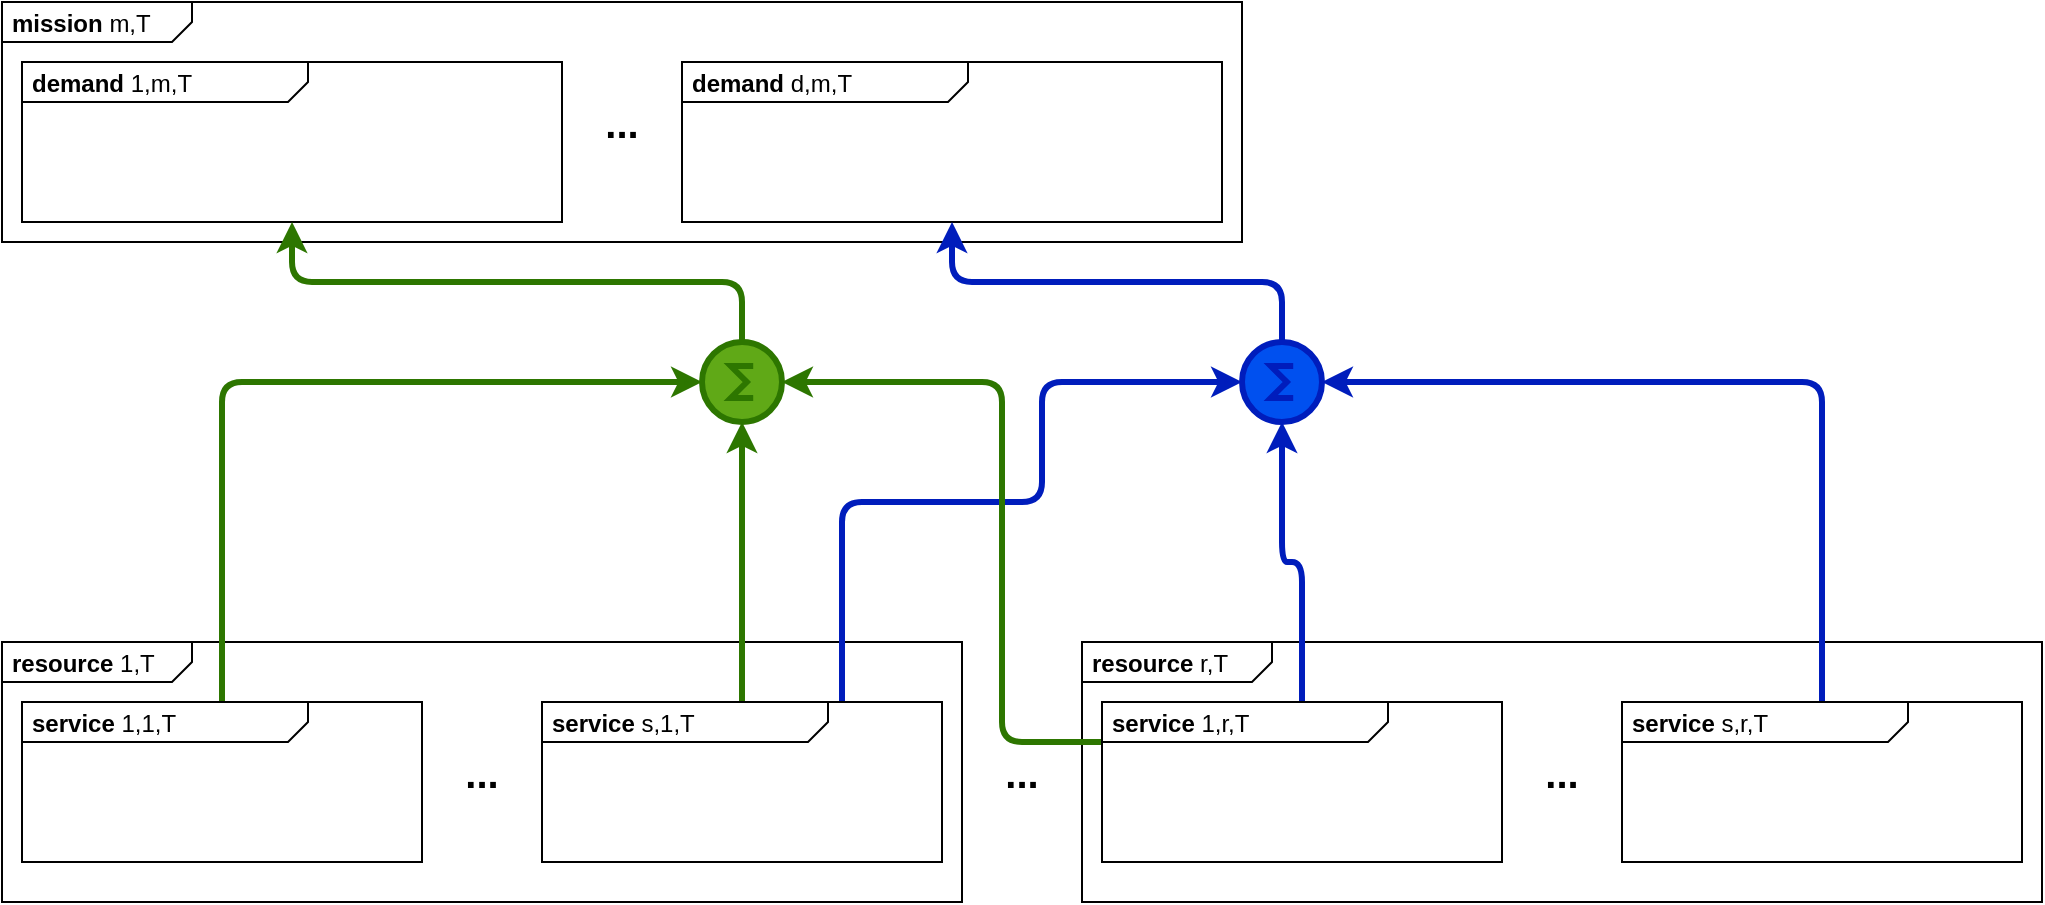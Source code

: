<mxfile version="20.3.0" type="device" pages="3"><diagram id="hf6fsotyViRg6Ia7KnPu" name="general"><mxGraphModel dx="1408" dy="843" grid="1" gridSize="10" guides="1" tooltips="1" connect="1" arrows="1" fold="1" page="1" pageScale="1" pageWidth="3300" pageHeight="4681" math="0" shadow="0"><root><mxCell id="0"/><mxCell id="1" parent="0"/><mxCell id="xLTDaqEnGfRxn9v6JpcE-4" value="&lt;p style=&quot;margin:0px;margin-top:4px;margin-left:5px;text-align:left;&quot;&gt;&lt;b&gt;mission&amp;nbsp;&lt;/b&gt;m,T&lt;/p&gt;" style="html=1;shape=mxgraph.sysml.package;overflow=fill;labelX=95;align=left;spacingLeft=5;verticalAlign=top;spacingTop=-3;" parent="1" vertex="1"><mxGeometry x="80" y="40" width="620" height="120" as="geometry"/></mxCell><mxCell id="xLTDaqEnGfRxn9v6JpcE-5" value="&lt;p style=&quot;margin:0px;margin-top:4px;margin-left:5px;text-align:left;&quot;&gt;&lt;b&gt;demand&lt;/b&gt;&amp;nbsp;1,m,T&lt;/p&gt;" style="html=1;shape=mxgraph.sysml.package;overflow=fill;labelX=143;align=left;spacingLeft=5;verticalAlign=top;spacingTop=-3;" parent="1" vertex="1"><mxGeometry x="90" y="70" width="270" height="80" as="geometry"/></mxCell><mxCell id="xLTDaqEnGfRxn9v6JpcE-8" value="&lt;p style=&quot;margin:0px;margin-top:4px;margin-left:5px;text-align:left;&quot;&gt;&lt;b&gt;resource&lt;/b&gt;&amp;nbsp;1,T&lt;/p&gt;" style="html=1;shape=mxgraph.sysml.package;overflow=fill;labelX=95;align=left;spacingLeft=5;verticalAlign=top;spacingTop=-3;" parent="1" vertex="1"><mxGeometry x="80" y="360" width="480" height="130" as="geometry"/></mxCell><mxCell id="xLTDaqEnGfRxn9v6JpcE-29" style="edgeStyle=orthogonalEdgeStyle;rounded=1;orthogonalLoop=1;jettySize=auto;html=1;exitX=0.5;exitY=0;exitDx=0;exitDy=0;exitPerimeter=0;entryX=0;entryY=0.5;entryDx=0;entryDy=0;entryPerimeter=0;fontSize=20;strokeWidth=3;fillColor=#60a917;strokeColor=#2D7600;" parent="1" source="xLTDaqEnGfRxn9v6JpcE-9" target="xLTDaqEnGfRxn9v6JpcE-10" edge="1"><mxGeometry relative="1" as="geometry"/></mxCell><mxCell id="xLTDaqEnGfRxn9v6JpcE-9" value="&lt;p style=&quot;margin:0px;margin-top:4px;margin-left:5px;text-align:left;&quot;&gt;&lt;b&gt;service&lt;/b&gt;&amp;nbsp;1,1,T&lt;/p&gt;" style="html=1;shape=mxgraph.sysml.package;overflow=fill;labelX=143;align=left;spacingLeft=5;verticalAlign=top;spacingTop=-3;" parent="1" vertex="1"><mxGeometry x="90" y="390" width="200" height="80" as="geometry"/></mxCell><mxCell id="xLTDaqEnGfRxn9v6JpcE-32" style="edgeStyle=orthogonalEdgeStyle;rounded=1;orthogonalLoop=1;jettySize=auto;html=1;exitX=0.5;exitY=0;exitDx=0;exitDy=0;exitPerimeter=0;entryX=0.5;entryY=1;entryDx=0;entryDy=0;entryPerimeter=0;fontSize=20;strokeWidth=3;fillColor=#60a917;strokeColor=#2D7600;" parent="1" source="xLTDaqEnGfRxn9v6JpcE-10" target="xLTDaqEnGfRxn9v6JpcE-5" edge="1"><mxGeometry relative="1" as="geometry"/></mxCell><mxCell id="xLTDaqEnGfRxn9v6JpcE-10" value="" style="verticalLabelPosition=bottom;shadow=0;dashed=0;align=center;html=1;verticalAlign=top;shape=mxgraph.electrical.abstract.sum;strokeWidth=3;fillColor=#60a917;fontColor=#ffffff;strokeColor=#2D7600;" parent="1" vertex="1"><mxGeometry x="430" y="210" width="40" height="40" as="geometry"/></mxCell><mxCell id="xLTDaqEnGfRxn9v6JpcE-30" style="edgeStyle=orthogonalEdgeStyle;rounded=1;orthogonalLoop=1;jettySize=auto;html=1;exitX=0.5;exitY=0;exitDx=0;exitDy=0;exitPerimeter=0;entryX=0.5;entryY=1;entryDx=0;entryDy=0;entryPerimeter=0;fontSize=20;strokeWidth=3;fillColor=#60a917;strokeColor=#2D7600;" parent="1" source="xLTDaqEnGfRxn9v6JpcE-13" target="xLTDaqEnGfRxn9v6JpcE-10" edge="1"><mxGeometry relative="1" as="geometry"/></mxCell><mxCell id="xLTDaqEnGfRxn9v6JpcE-38" style="edgeStyle=orthogonalEdgeStyle;rounded=1;orthogonalLoop=1;jettySize=auto;html=1;exitX=0.75;exitY=0;exitDx=0;exitDy=0;exitPerimeter=0;entryX=0;entryY=0.5;entryDx=0;entryDy=0;entryPerimeter=0;fontSize=20;strokeWidth=3;fillColor=#0050ef;strokeColor=#001DBC;" parent="1" source="xLTDaqEnGfRxn9v6JpcE-13" target="xLTDaqEnGfRxn9v6JpcE-33" edge="1"><mxGeometry relative="1" as="geometry"><Array as="points"><mxPoint x="500" y="290"/><mxPoint x="600" y="290"/><mxPoint x="600" y="230"/></Array></mxGeometry></mxCell><mxCell id="xLTDaqEnGfRxn9v6JpcE-13" value="&lt;p style=&quot;margin:0px;margin-top:4px;margin-left:5px;text-align:left;&quot;&gt;&lt;b&gt;service&lt;/b&gt;&amp;nbsp;s,1,T&lt;/p&gt;" style="html=1;shape=mxgraph.sysml.package;overflow=fill;labelX=143;align=left;spacingLeft=5;verticalAlign=top;spacingTop=-3;" parent="1" vertex="1"><mxGeometry x="350" y="390" width="200" height="80" as="geometry"/></mxCell><mxCell id="xLTDaqEnGfRxn9v6JpcE-21" value="&lt;p style=&quot;margin:0px;margin-top:4px;margin-left:5px;text-align:left;&quot;&gt;&lt;b&gt;demand&lt;/b&gt;&amp;nbsp;d,m,T&lt;/p&gt;" style="html=1;shape=mxgraph.sysml.package;overflow=fill;labelX=143;align=left;spacingLeft=5;verticalAlign=top;spacingTop=-3;" parent="1" vertex="1"><mxGeometry x="420" y="70" width="270" height="80" as="geometry"/></mxCell><mxCell id="xLTDaqEnGfRxn9v6JpcE-22" value="&lt;b&gt;&lt;font style=&quot;font-size: 20px;&quot;&gt;...&lt;/font&gt;&lt;/b&gt;" style="text;html=1;strokeColor=none;fillColor=none;align=center;verticalAlign=middle;whiteSpace=wrap;rounded=0;" parent="1" vertex="1"><mxGeometry x="360" y="85" width="60" height="30" as="geometry"/></mxCell><mxCell id="xLTDaqEnGfRxn9v6JpcE-23" value="&lt;p style=&quot;margin:0px;margin-top:4px;margin-left:5px;text-align:left;&quot;&gt;&lt;b&gt;resource&lt;/b&gt;&amp;nbsp;r,T&lt;/p&gt;" style="html=1;shape=mxgraph.sysml.package;overflow=fill;labelX=95;align=left;spacingLeft=5;verticalAlign=top;spacingTop=-3;" parent="1" vertex="1"><mxGeometry x="620" y="360" width="480" height="130" as="geometry"/></mxCell><mxCell id="xLTDaqEnGfRxn9v6JpcE-31" style="edgeStyle=orthogonalEdgeStyle;rounded=1;orthogonalLoop=1;jettySize=auto;html=1;exitX=0;exitY=0.25;exitDx=0;exitDy=0;exitPerimeter=0;entryX=1;entryY=0.5;entryDx=0;entryDy=0;entryPerimeter=0;fontSize=20;strokeWidth=3;fillColor=#60a917;strokeColor=#2D7600;" parent="1" source="xLTDaqEnGfRxn9v6JpcE-24" target="xLTDaqEnGfRxn9v6JpcE-10" edge="1"><mxGeometry relative="1" as="geometry"><Array as="points"><mxPoint x="580" y="410"/><mxPoint x="580" y="230"/></Array></mxGeometry></mxCell><mxCell id="xLTDaqEnGfRxn9v6JpcE-36" style="edgeStyle=orthogonalEdgeStyle;rounded=1;orthogonalLoop=1;jettySize=auto;html=1;exitX=0.5;exitY=0;exitDx=0;exitDy=0;exitPerimeter=0;entryX=0.5;entryY=1;entryDx=0;entryDy=0;entryPerimeter=0;fontSize=20;strokeWidth=3;fillColor=#0050ef;strokeColor=#001DBC;" parent="1" source="xLTDaqEnGfRxn9v6JpcE-24" target="xLTDaqEnGfRxn9v6JpcE-33" edge="1"><mxGeometry relative="1" as="geometry"/></mxCell><mxCell id="xLTDaqEnGfRxn9v6JpcE-24" value="&lt;p style=&quot;margin:0px;margin-top:4px;margin-left:5px;text-align:left;&quot;&gt;&lt;b&gt;service&lt;/b&gt;&amp;nbsp;1,r,T&lt;/p&gt;" style="html=1;shape=mxgraph.sysml.package;overflow=fill;labelX=143;align=left;spacingLeft=5;verticalAlign=top;spacingTop=-3;" parent="1" vertex="1"><mxGeometry x="630" y="390" width="200" height="80" as="geometry"/></mxCell><mxCell id="xLTDaqEnGfRxn9v6JpcE-37" style="edgeStyle=orthogonalEdgeStyle;rounded=1;orthogonalLoop=1;jettySize=auto;html=1;exitX=0.5;exitY=0;exitDx=0;exitDy=0;exitPerimeter=0;entryX=1;entryY=0.5;entryDx=0;entryDy=0;entryPerimeter=0;fontSize=20;strokeWidth=3;fillColor=#0050ef;strokeColor=#001DBC;" parent="1" source="xLTDaqEnGfRxn9v6JpcE-25" target="xLTDaqEnGfRxn9v6JpcE-33" edge="1"><mxGeometry relative="1" as="geometry"/></mxCell><mxCell id="xLTDaqEnGfRxn9v6JpcE-25" value="&lt;p style=&quot;margin:0px;margin-top:4px;margin-left:5px;text-align:left;&quot;&gt;&lt;b&gt;service&lt;/b&gt;&amp;nbsp;s,r,T&lt;/p&gt;" style="html=1;shape=mxgraph.sysml.package;overflow=fill;labelX=143;align=left;spacingLeft=5;verticalAlign=top;spacingTop=-3;" parent="1" vertex="1"><mxGeometry x="890" y="390" width="200" height="80" as="geometry"/></mxCell><mxCell id="xLTDaqEnGfRxn9v6JpcE-26" value="&lt;b&gt;&lt;font style=&quot;font-size: 20px;&quot;&gt;...&lt;/font&gt;&lt;/b&gt;" style="text;html=1;strokeColor=none;fillColor=none;align=center;verticalAlign=middle;whiteSpace=wrap;rounded=0;" parent="1" vertex="1"><mxGeometry x="560" y="410" width="60" height="30" as="geometry"/></mxCell><mxCell id="xLTDaqEnGfRxn9v6JpcE-27" value="&lt;b&gt;&lt;font style=&quot;font-size: 20px;&quot;&gt;...&lt;/font&gt;&lt;/b&gt;" style="text;html=1;strokeColor=none;fillColor=none;align=center;verticalAlign=middle;whiteSpace=wrap;rounded=0;" parent="1" vertex="1"><mxGeometry x="290" y="410" width="60" height="30" as="geometry"/></mxCell><mxCell id="xLTDaqEnGfRxn9v6JpcE-28" value="&lt;b&gt;&lt;font style=&quot;font-size: 20px;&quot;&gt;...&lt;/font&gt;&lt;/b&gt;" style="text;html=1;strokeColor=none;fillColor=none;align=center;verticalAlign=middle;whiteSpace=wrap;rounded=0;" parent="1" vertex="1"><mxGeometry x="830" y="410" width="60" height="30" as="geometry"/></mxCell><mxCell id="xLTDaqEnGfRxn9v6JpcE-39" style="edgeStyle=orthogonalEdgeStyle;rounded=1;orthogonalLoop=1;jettySize=auto;html=1;exitX=0.5;exitY=0;exitDx=0;exitDy=0;exitPerimeter=0;entryX=0.5;entryY=1;entryDx=0;entryDy=0;entryPerimeter=0;fontSize=20;strokeWidth=3;fillColor=#0050ef;strokeColor=#001DBC;" parent="1" source="xLTDaqEnGfRxn9v6JpcE-33" target="xLTDaqEnGfRxn9v6JpcE-21" edge="1"><mxGeometry relative="1" as="geometry"/></mxCell><mxCell id="xLTDaqEnGfRxn9v6JpcE-33" value="" style="verticalLabelPosition=bottom;shadow=0;dashed=0;align=center;html=1;verticalAlign=top;shape=mxgraph.electrical.abstract.sum;strokeWidth=3;fillColor=#0050ef;fontColor=#ffffff;strokeColor=#001DBC;" parent="1" vertex="1"><mxGeometry x="700" y="210" width="40" height="40" as="geometry"/></mxCell></root></mxGraphModel></diagram><diagram id="HkR-5AN137IDjqglBJiF" name="bedcs"><mxGraphModel dx="1408" dy="843" grid="1" gridSize="10" guides="1" tooltips="1" connect="1" arrows="1" fold="1" page="1" pageScale="1" pageWidth="3300" pageHeight="4681" math="0" shadow="0"><root><mxCell id="0"/><mxCell id="1" parent="0"/><mxCell id="bQ_WPmCz6PC6MHoYMTCM-26" value="" style="group;strokeWidth=3;strokeColor=#CCCCCC;fillColor=none;" parent="1" vertex="1" connectable="0"><mxGeometry x="630" y="640" width="480" height="370" as="geometry"/></mxCell><mxCell id="-QqBHIZui_fmeNY5HW3E-13" value="&lt;p style=&quot;margin:0px;margin-top:4px;margin-left:5px;text-align:left;&quot;&gt;&lt;b&gt;resource&lt;/b&gt;&amp;nbsp;ground,T&lt;/p&gt;" style="html=1;shape=mxgraph.sysml.package;overflow=fill;labelX=119;align=left;spacingLeft=5;verticalAlign=top;spacingTop=-3;strokeWidth=3;strokeColor=#CCCCCC;" parent="bQ_WPmCz6PC6MHoYMTCM-26" vertex="1"><mxGeometry width="480" height="370" as="geometry"/></mxCell><mxCell id="-QqBHIZui_fmeNY5HW3E-16" value="&lt;p style=&quot;margin:0px;margin-top:4px;margin-left:5px;text-align:left;&quot;&gt;&lt;b&gt;service&lt;/b&gt;&amp;nbsp;emmn,ground,T&lt;/p&gt;" style="html=1;shape=mxgraph.sysml.package;overflow=fill;labelX=150;align=left;spacingLeft=5;verticalAlign=top;spacingTop=-3;strokeWidth=3;strokeColor=#CCCCCC;" parent="bQ_WPmCz6PC6MHoYMTCM-26" vertex="1"><mxGeometry x="10" y="30" width="200" height="160" as="geometry"/></mxCell><mxCell id="-QqBHIZui_fmeNY5HW3E-28" value="&lt;p style=&quot;margin:0px;margin-top:4px;margin-left:5px;text-align:left;&quot;&gt;&lt;b&gt;service&lt;/b&gt;&amp;nbsp;etc,ground,T&lt;/p&gt;" style="html=1;shape=mxgraph.sysml.package;overflow=fill;labelX=150;align=left;spacingLeft=5;verticalAlign=top;spacingTop=-3;strokeWidth=3;strokeColor=#CCCCCC;" parent="bQ_WPmCz6PC6MHoYMTCM-26" vertex="1"><mxGeometry x="270" y="30" width="200" height="160" as="geometry"/></mxCell><mxCell id="-QqBHIZui_fmeNY5HW3E-29" value="&lt;p style=&quot;margin:0px;margin-top:4px;margin-left:5px;text-align:left;&quot;&gt;&lt;b&gt;service&lt;/b&gt;&amp;nbsp;eta,ground,T&lt;/p&gt;" style="html=1;shape=mxgraph.sysml.package;overflow=fill;labelX=150;align=left;spacingLeft=5;verticalAlign=top;spacingTop=-3;strokeWidth=3;strokeColor=#CCCCCC;" parent="bQ_WPmCz6PC6MHoYMTCM-26" vertex="1"><mxGeometry x="150" y="200" width="200" height="160" as="geometry"/></mxCell><mxCell id="-QqBHIZui_fmeNY5HW3E-70" value="EMMN" style="swimlane;childLayout=stackLayout;horizontal=1;startSize=30;horizontalStack=0;rounded=1;fontSize=14;fontStyle=0;strokeWidth=2;resizeParent=0;resizeLast=1;shadow=0;dashed=0;align=center;" parent="bQ_WPmCz6PC6MHoYMTCM-26" vertex="1"><mxGeometry x="30" y="60" width="160" height="120" as="geometry"/></mxCell><mxCell id="-QqBHIZui_fmeNY5HW3E-71" value="+ location&#10;+ elevation&#10;+ %engagement&#10;+ spacecraft" style="align=left;strokeColor=none;fillColor=none;spacingLeft=4;fontSize=12;verticalAlign=top;resizable=0;rotatable=0;part=1;" parent="-QqBHIZui_fmeNY5HW3E-70" vertex="1"><mxGeometry y="30" width="160" height="90" as="geometry"/></mxCell><mxCell id="-QqBHIZui_fmeNY5HW3E-72" value="ETC" style="swimlane;childLayout=stackLayout;horizontal=1;startSize=30;horizontalStack=0;rounded=1;fontSize=14;fontStyle=0;strokeWidth=2;resizeParent=0;resizeLast=1;shadow=0;dashed=0;align=center;" parent="bQ_WPmCz6PC6MHoYMTCM-26" vertex="1"><mxGeometry x="290" y="60" width="160" height="120" as="geometry"/></mxCell><mxCell id="-QqBHIZui_fmeNY5HW3E-73" value="+ location&#10;+ elevation&#10;+ %engagement&#10;+ spacecraft" style="align=left;strokeColor=none;fillColor=none;spacingLeft=4;fontSize=12;verticalAlign=top;resizable=0;rotatable=0;part=1;" parent="-QqBHIZui_fmeNY5HW3E-72" vertex="1"><mxGeometry y="30" width="160" height="90" as="geometry"/></mxCell><mxCell id="-QqBHIZui_fmeNY5HW3E-74" value="ETA" style="swimlane;childLayout=stackLayout;horizontal=1;startSize=30;horizontalStack=0;rounded=1;fontSize=14;fontStyle=0;strokeWidth=2;resizeParent=0;resizeLast=1;shadow=0;dashed=0;align=center;" parent="bQ_WPmCz6PC6MHoYMTCM-26" vertex="1"><mxGeometry x="170" y="230" width="160" height="120" as="geometry"/></mxCell><mxCell id="-QqBHIZui_fmeNY5HW3E-75" value="+ location&#10;+ elevation&#10;+ %engagement&#10;+ spacecraft" style="align=left;strokeColor=none;fillColor=none;spacingLeft=4;fontSize=12;verticalAlign=top;resizable=0;rotatable=0;part=1;" parent="-QqBHIZui_fmeNY5HW3E-74" vertex="1"><mxGeometry y="30" width="160" height="90" as="geometry"/></mxCell><mxCell id="-QqBHIZui_fmeNY5HW3E-1" value="&lt;p style=&quot;margin:0px;margin-top:4px;margin-left:5px;text-align:left;&quot;&gt;&lt;b&gt;mission&amp;nbsp;&lt;/b&gt;bedcs,T&lt;/p&gt;" style="html=1;shape=mxgraph.sysml.package;overflow=fill;labelX=111;align=left;spacingLeft=5;verticalAlign=top;spacingTop=-3;strokeWidth=3;strokeColor=#CCCCCC;" parent="1" vertex="1"><mxGeometry x="80" y="80" width="850" height="240" as="geometry"/></mxCell><mxCell id="-QqBHIZui_fmeNY5HW3E-2" value="&lt;p style=&quot;margin:0px;margin-top:4px;margin-left:5px;text-align:left;&quot;&gt;&lt;b&gt;demand&lt;/b&gt;&amp;nbsp;coverage,bedcs,T&lt;/p&gt;" style="html=1;shape=mxgraph.sysml.package;overflow=fill;labelX=166;align=left;spacingLeft=5;verticalAlign=top;spacingTop=-3;strokeWidth=3;strokeColor=#CCCCCC;" parent="1" vertex="1"><mxGeometry x="90" y="110" width="270" height="200" as="geometry"/></mxCell><mxCell id="-QqBHIZui_fmeNY5HW3E-3" value="&lt;p style=&quot;margin:0px;margin-top:4px;margin-left:5px;text-align:left;&quot;&gt;&lt;b&gt;resource&lt;/b&gt;&amp;nbsp;spacecraft,T&lt;/p&gt;" style="html=1;shape=mxgraph.sysml.package;overflow=fill;labelX=136;align=left;spacingLeft=5;verticalAlign=top;spacingTop=-3;strokeWidth=3;strokeColor=#CCCCCC;" parent="1" vertex="1"><mxGeometry x="50" y="640" width="550" height="370" as="geometry"/></mxCell><mxCell id="bQ_WPmCz6PC6MHoYMTCM-2" style="edgeStyle=orthogonalEdgeStyle;orthogonalLoop=1;jettySize=auto;html=1;exitX=0.25;exitY=0;exitDx=0;exitDy=0;exitPerimeter=0;entryX=0;entryY=0.5;entryDx=0;entryDy=0;entryPerimeter=0;strokeWidth=3;fillColor=#d5e8d4;strokeColor=#82b366;jumpStyle=arc;rounded=1;" parent="1" source="-QqBHIZui_fmeNY5HW3E-5" target="bQ_WPmCz6PC6MHoYMTCM-1" edge="1"><mxGeometry relative="1" as="geometry"><Array as="points"><mxPoint x="110" y="460"/></Array></mxGeometry></mxCell><mxCell id="bQ_WPmCz6PC6MHoYMTCM-9" style="edgeStyle=orthogonalEdgeStyle;rounded=1;jumpStyle=arc;orthogonalLoop=1;jettySize=auto;html=1;exitX=0.5;exitY=0;exitDx=0;exitDy=0;exitPerimeter=0;entryX=1;entryY=0.5;entryDx=0;entryDy=0;entryPerimeter=0;strokeWidth=3;fillColor=#dae8fc;strokeColor=#6c8ebf;" parent="1" source="-QqBHIZui_fmeNY5HW3E-5" target="bQ_WPmCz6PC6MHoYMTCM-6" edge="1"><mxGeometry relative="1" as="geometry"><Array as="points"><mxPoint x="160" y="510"/><mxPoint x="610" y="510"/><mxPoint x="610" y="380"/></Array></mxGeometry></mxCell><mxCell id="bQ_WPmCz6PC6MHoYMTCM-16" style="edgeStyle=orthogonalEdgeStyle;rounded=1;jumpStyle=arc;orthogonalLoop=1;jettySize=auto;html=1;exitX=0.75;exitY=0;exitDx=0;exitDy=0;exitPerimeter=0;strokeWidth=3;strokeColor=#d6b656;fillColor=#fff2cc;entryX=0.05;entryY=0.1;entryDx=0;entryDy=0;entryPerimeter=0;" parent="1" source="-QqBHIZui_fmeNY5HW3E-5" target="bQ_WPmCz6PC6MHoYMTCM-11" edge="1"><mxGeometry relative="1" as="geometry"><mxPoint x="780" y="480" as="targetPoint"/><Array as="points"><mxPoint x="210" y="530"/><mxPoint x="640" y="530"/><mxPoint x="640" y="424"/></Array></mxGeometry></mxCell><mxCell id="-QqBHIZui_fmeNY5HW3E-5" value="&lt;p style=&quot;margin:0px;margin-top:4px;margin-left:5px;text-align:left;&quot;&gt;&lt;b&gt;service&lt;/b&gt;&amp;nbsp;scd,spacecraft,T&lt;/p&gt;" style="html=1;shape=mxgraph.sysml.package;overflow=fill;labelX=151;align=left;spacingLeft=5;verticalAlign=top;spacingTop=-3;strokeWidth=3;strokeColor=#CCCCCC;" parent="1" vertex="1"><mxGeometry x="60" y="670" width="200" height="160" as="geometry"/></mxCell><mxCell id="-QqBHIZui_fmeNY5HW3E-11" value="&lt;p style=&quot;margin:0px;margin-top:4px;margin-left:5px;text-align:left;&quot;&gt;&lt;b&gt;demand&lt;/b&gt;&amp;nbsp;storage,bedcs,T&lt;/p&gt;" style="html=1;shape=mxgraph.sysml.package;overflow=fill;labelX=153;align=left;spacingLeft=5;verticalAlign=top;spacingTop=-3;strokeWidth=3;strokeColor=#CCCCCC;" parent="1" vertex="1"><mxGeometry x="370" y="110" width="270" height="200" as="geometry"/></mxCell><mxCell id="bQ_WPmCz6PC6MHoYMTCM-12" style="edgeStyle=orthogonalEdgeStyle;rounded=1;jumpStyle=arc;orthogonalLoop=1;jettySize=auto;html=1;exitX=0.5;exitY=0;exitDx=0;exitDy=0;exitPerimeter=0;entryX=0;entryY=0.5;entryDx=0;entryDy=0;entryPerimeter=0;strokeWidth=3;strokeColor=#000000;" parent="1" source="-QqBHIZui_fmeNY5HW3E-16" target="bQ_WPmCz6PC6MHoYMTCM-11" edge="1"><mxGeometry relative="1" as="geometry"/></mxCell><mxCell id="-QqBHIZui_fmeNY5HW3E-24" value="&lt;p style=&quot;margin:0px;margin-top:4px;margin-left:5px;text-align:left;&quot;&gt;&lt;b&gt;demand&lt;/b&gt;&amp;nbsp;download,bedcs,T&lt;/p&gt;" style="html=1;shape=mxgraph.sysml.package;overflow=fill;labelX=167;align=left;spacingLeft=5;verticalAlign=top;spacingTop=-3;strokeWidth=3;strokeColor=#CCCCCC;" parent="1" vertex="1"><mxGeometry x="650" y="110" width="270" height="200" as="geometry"/></mxCell><mxCell id="bQ_WPmCz6PC6MHoYMTCM-3" style="edgeStyle=orthogonalEdgeStyle;orthogonalLoop=1;jettySize=auto;html=1;exitX=0.25;exitY=0;exitDx=0;exitDy=0;exitPerimeter=0;entryX=1;entryY=0.5;entryDx=0;entryDy=0;entryPerimeter=0;strokeWidth=3;fillColor=#d5e8d4;strokeColor=#82b366;jumpStyle=arc;rounded=1;" parent="1" source="-QqBHIZui_fmeNY5HW3E-26" target="bQ_WPmCz6PC6MHoYMTCM-1" edge="1"><mxGeometry relative="1" as="geometry"/></mxCell><mxCell id="bQ_WPmCz6PC6MHoYMTCM-10" style="edgeStyle=orthogonalEdgeStyle;rounded=1;jumpStyle=arc;orthogonalLoop=1;jettySize=auto;html=1;exitX=0.5;exitY=0;exitDx=0;exitDy=0;exitPerimeter=0;strokeWidth=3;entryX=0.5;entryY=1;entryDx=0;entryDy=0;entryPerimeter=0;fillColor=#dae8fc;strokeColor=#6c8ebf;" parent="1" source="-QqBHIZui_fmeNY5HW3E-26" target="bQ_WPmCz6PC6MHoYMTCM-6" edge="1"><mxGeometry relative="1" as="geometry"><mxPoint x="610" y="470" as="targetPoint"/><Array as="points"><mxPoint x="490" y="460"/><mxPoint x="505" y="460"/></Array></mxGeometry></mxCell><mxCell id="bQ_WPmCz6PC6MHoYMTCM-17" style="edgeStyle=orthogonalEdgeStyle;rounded=1;jumpStyle=arc;orthogonalLoop=1;jettySize=auto;html=1;exitX=0.75;exitY=0;exitDx=0;exitDy=0;exitPerimeter=0;entryX=0.1;entryY=0.95;entryDx=0;entryDy=0;entryPerimeter=0;strokeWidth=3;strokeColor=#d6b656;fillColor=#fff2cc;" parent="1" source="-QqBHIZui_fmeNY5HW3E-26" target="bQ_WPmCz6PC6MHoYMTCM-11" edge="1"><mxGeometry relative="1" as="geometry"><Array as="points"><mxPoint x="540" y="550"/><mxPoint x="780" y="550"/><mxPoint x="780" y="458"/></Array></mxGeometry></mxCell><mxCell id="-QqBHIZui_fmeNY5HW3E-26" value="&lt;p style=&quot;margin:0px;margin-top:4px;margin-left:5px;text-align:left;&quot;&gt;&lt;b&gt;service&lt;/b&gt;&amp;nbsp;cbers,spacecraft,T&lt;/p&gt;" style="html=1;shape=mxgraph.sysml.package;overflow=fill;labelX=161;align=left;spacingLeft=5;verticalAlign=top;spacingTop=-3;strokeWidth=3;strokeColor=#CCCCCC;" parent="1" vertex="1"><mxGeometry x="390" y="670" width="200" height="160" as="geometry"/></mxCell><mxCell id="bQ_WPmCz6PC6MHoYMTCM-7" style="edgeStyle=orthogonalEdgeStyle;rounded=1;jumpStyle=arc;orthogonalLoop=1;jettySize=auto;html=1;exitX=0.5;exitY=0;exitDx=0;exitDy=0;exitPerimeter=0;entryX=0;entryY=0.5;entryDx=0;entryDy=0;entryPerimeter=0;strokeWidth=3;fillColor=#dae8fc;strokeColor=#6c8ebf;startArrow=none;" parent="1" source="-QqBHIZui_fmeNY5HW3E-27" target="bQ_WPmCz6PC6MHoYMTCM-6" edge="1"><mxGeometry relative="1" as="geometry"/></mxCell><mxCell id="bQ_WPmCz6PC6MHoYMTCM-18" style="edgeStyle=orthogonalEdgeStyle;rounded=1;jumpStyle=arc;orthogonalLoop=1;jettySize=auto;html=1;exitX=0.75;exitY=0;exitDx=0;exitDy=0;exitPerimeter=0;entryX=0.975;entryY=0.925;entryDx=0;entryDy=0;entryPerimeter=0;strokeWidth=3;strokeColor=#d6b656;fillColor=#fff2cc;" parent="1" source="-QqBHIZui_fmeNY5HW3E-27" target="bQ_WPmCz6PC6MHoYMTCM-11" edge="1"><mxGeometry relative="1" as="geometry"><Array as="points"><mxPoint x="380" y="570"/><mxPoint x="849" y="570"/><mxPoint x="849" y="490"/><mxPoint x="850" y="490"/></Array></mxGeometry></mxCell><mxCell id="-QqBHIZui_fmeNY5HW3E-27" value="&lt;p style=&quot;margin:0px;margin-top:4px;margin-left:5px;text-align:left;&quot;&gt;&lt;b&gt;service&lt;/b&gt;&amp;nbsp;conasat,spacecraft,T&lt;/p&gt;" style="html=1;shape=mxgraph.sysml.package;overflow=fill;labelX=175;align=left;spacingLeft=5;verticalAlign=top;spacingTop=-3;strokeWidth=3;strokeColor=#CCCCCC;" parent="1" vertex="1"><mxGeometry x="230" y="840" width="200" height="160" as="geometry"/></mxCell><mxCell id="bQ_WPmCz6PC6MHoYMTCM-13" style="edgeStyle=orthogonalEdgeStyle;rounded=1;jumpStyle=arc;orthogonalLoop=1;jettySize=auto;html=1;exitX=0.5;exitY=0;exitDx=0;exitDy=0;exitPerimeter=0;entryX=1;entryY=0.5;entryDx=0;entryDy=0;entryPerimeter=0;strokeWidth=3;strokeColor=#000000;" parent="1" source="-QqBHIZui_fmeNY5HW3E-28" target="bQ_WPmCz6PC6MHoYMTCM-11" edge="1"><mxGeometry relative="1" as="geometry"/></mxCell><mxCell id="bQ_WPmCz6PC6MHoYMTCM-14" style="edgeStyle=orthogonalEdgeStyle;rounded=1;jumpStyle=arc;orthogonalLoop=1;jettySize=auto;html=1;exitX=0.5;exitY=0;exitDx=0;exitDy=0;exitPerimeter=0;entryX=0.5;entryY=1;entryDx=0;entryDy=0;entryPerimeter=0;strokeWidth=3;strokeColor=#000000;" parent="1" source="-QqBHIZui_fmeNY5HW3E-29" target="bQ_WPmCz6PC6MHoYMTCM-11" edge="1"><mxGeometry relative="1" as="geometry"/></mxCell><mxCell id="-QqBHIZui_fmeNY5HW3E-60" value="dataStorage" style="swimlane;childLayout=stackLayout;horizontal=1;startSize=30;horizontalStack=0;rounded=1;fontSize=14;fontStyle=0;strokeWidth=3;resizeParent=0;resizeLast=1;shadow=0;dashed=0;align=center;fillColor=#dae8fc;strokeColor=#6c8ebf;" parent="1" vertex="1"><mxGeometry x="425" y="150" width="160" height="120" as="geometry"/></mxCell><mxCell id="-QqBHIZui_fmeNY5HW3E-61" value="+ dataPerDCP&#10;+ #DCP&#10;+ amountOfData&#10;+ accessTime" style="align=left;strokeColor=none;fillColor=none;spacingLeft=4;fontSize=12;verticalAlign=top;resizable=0;rotatable=0;part=1;strokeWidth=3;" parent="-QqBHIZui_fmeNY5HW3E-60" vertex="1"><mxGeometry y="30" width="160" height="90" as="geometry"/></mxCell><mxCell id="-QqBHIZui_fmeNY5HW3E-62" value="download" style="swimlane;childLayout=stackLayout;horizontal=1;startSize=30;horizontalStack=0;rounded=1;fontSize=14;fontStyle=0;strokeWidth=3;resizeParent=0;resizeLast=1;shadow=0;dashed=0;align=center;" parent="1" vertex="1"><mxGeometry x="710" y="150" width="160" height="120" as="geometry"/></mxCell><mxCell id="-QqBHIZui_fmeNY5HW3E-63" value="+ amountOfData&#10;+ dataRate&#10;+ accessTime" style="align=left;strokeColor=none;fillColor=none;spacingLeft=4;fontSize=12;verticalAlign=top;resizable=0;rotatable=0;part=1;strokeWidth=3;" parent="-QqBHIZui_fmeNY5HW3E-62" vertex="1"><mxGeometry y="30" width="160" height="90" as="geometry"/></mxCell><mxCell id="-QqBHIZui_fmeNY5HW3E-64" value="SCD" style="swimlane;childLayout=stackLayout;horizontal=1;startSize=30;horizontalStack=0;rounded=1;fontSize=14;fontStyle=0;strokeWidth=2;resizeParent=0;resizeLast=1;shadow=0;dashed=0;align=center;" parent="1" vertex="1"><mxGeometry x="80" y="700" width="160" height="120" as="geometry"/></mxCell><mxCell id="-QqBHIZui_fmeNY5HW3E-65" value="+ orbitParams&#10;+ %engagement&#10;+ dataRate&#10;+ groundStation" style="align=left;strokeColor=none;fillColor=none;spacingLeft=4;fontSize=12;verticalAlign=top;resizable=0;rotatable=0;part=1;" parent="-QqBHIZui_fmeNY5HW3E-64" vertex="1"><mxGeometry y="30" width="160" height="90" as="geometry"/></mxCell><mxCell id="-QqBHIZui_fmeNY5HW3E-66" value="CBERS" style="swimlane;childLayout=stackLayout;horizontal=1;startSize=30;horizontalStack=0;rounded=1;fontSize=14;fontStyle=0;strokeWidth=2;resizeParent=0;resizeLast=1;shadow=0;dashed=0;align=center;" parent="1" vertex="1"><mxGeometry x="410" y="700" width="160" height="120" as="geometry"/></mxCell><mxCell id="-QqBHIZui_fmeNY5HW3E-67" value="+ orbitParams&#10;+ %engagement&#10;+ dataRate&#10;+ groundStation" style="align=left;strokeColor=none;fillColor=none;spacingLeft=4;fontSize=12;verticalAlign=top;resizable=0;rotatable=0;part=1;" parent="-QqBHIZui_fmeNY5HW3E-66" vertex="1"><mxGeometry y="30" width="160" height="90" as="geometry"/></mxCell><mxCell id="-QqBHIZui_fmeNY5HW3E-68" value="CONASAT" style="swimlane;childLayout=stackLayout;horizontal=1;startSize=30;horizontalStack=0;rounded=1;fontSize=14;fontStyle=0;strokeWidth=2;resizeParent=0;resizeLast=1;shadow=0;dashed=0;align=center;" parent="1" vertex="1"><mxGeometry x="250" y="870" width="160" height="120" as="geometry"/></mxCell><mxCell id="-QqBHIZui_fmeNY5HW3E-69" value="+ orbitParams&#10;+ %engagement&#10;+ dataRate&#10;+ groundStation" style="align=left;strokeColor=none;fillColor=none;spacingLeft=4;fontSize=12;verticalAlign=top;resizable=0;rotatable=0;part=1;" parent="-QqBHIZui_fmeNY5HW3E-68" vertex="1"><mxGeometry y="30" width="160" height="90" as="geometry"/></mxCell><mxCell id="bQ_WPmCz6PC6MHoYMTCM-5" style="edgeStyle=orthogonalEdgeStyle;orthogonalLoop=1;jettySize=auto;html=1;exitX=0.5;exitY=0;exitDx=0;exitDy=0;exitPerimeter=0;entryX=0.6;entryY=1.011;entryDx=0;entryDy=0;entryPerimeter=0;strokeWidth=3;fillColor=#d5e8d4;strokeColor=#82b366;jumpStyle=arc;rounded=1;" parent="1" source="bQ_WPmCz6PC6MHoYMTCM-1" target="-QqBHIZui_fmeNY5HW3E-59" edge="1"><mxGeometry relative="1" as="geometry"/></mxCell><mxCell id="bQ_WPmCz6PC6MHoYMTCM-1" value="" style="verticalLabelPosition=bottom;shadow=0;dashed=0;align=center;html=1;verticalAlign=top;shape=mxgraph.electrical.abstract.sum;strokeWidth=3;fillColor=#d5e8d4;strokeColor=#82b366;" parent="1" vertex="1"><mxGeometry x="205" y="440" width="40" height="40" as="geometry"/></mxCell><mxCell id="bQ_WPmCz6PC6MHoYMTCM-8" style="edgeStyle=orthogonalEdgeStyle;rounded=1;jumpStyle=arc;orthogonalLoop=1;jettySize=auto;html=1;exitX=0.5;exitY=0;exitDx=0;exitDy=0;exitPerimeter=0;entryX=0.5;entryY=1;entryDx=0;entryDy=0;strokeWidth=3;fillColor=#dae8fc;strokeColor=#6c8ebf;" parent="1" source="bQ_WPmCz6PC6MHoYMTCM-6" target="-QqBHIZui_fmeNY5HW3E-60" edge="1"><mxGeometry relative="1" as="geometry"/></mxCell><mxCell id="bQ_WPmCz6PC6MHoYMTCM-6" value="" style="verticalLabelPosition=bottom;shadow=0;dashed=0;align=center;html=1;verticalAlign=top;shape=mxgraph.electrical.abstract.sum;strokeWidth=3;fillColor=#dae8fc;strokeColor=#6c8ebf;" parent="1" vertex="1"><mxGeometry x="485" y="360" width="40" height="40" as="geometry"/></mxCell><mxCell id="bQ_WPmCz6PC6MHoYMTCM-4" style="edgeStyle=orthogonalEdgeStyle;orthogonalLoop=1;jettySize=auto;html=1;exitX=0.25;exitY=0;exitDx=0;exitDy=0;exitPerimeter=0;entryX=0.5;entryY=1;entryDx=0;entryDy=0;entryPerimeter=0;strokeWidth=3;fillColor=#d5e8d4;strokeColor=#82b366;jumpStyle=arc;rounded=1;" parent="1" source="-QqBHIZui_fmeNY5HW3E-27" target="bQ_WPmCz6PC6MHoYMTCM-1" edge="1"><mxGeometry relative="1" as="geometry"><Array as="points"><mxPoint x="280" y="610"/><mxPoint x="225" y="610"/></Array></mxGeometry></mxCell><mxCell id="bQ_WPmCz6PC6MHoYMTCM-15" style="edgeStyle=orthogonalEdgeStyle;rounded=1;jumpStyle=arc;orthogonalLoop=1;jettySize=auto;html=1;exitX=0.5;exitY=0;exitDx=0;exitDy=0;exitPerimeter=0;strokeWidth=3;strokeColor=#000000;entryX=0.5;entryY=1;entryDx=0;entryDy=0;" parent="1" source="bQ_WPmCz6PC6MHoYMTCM-11" target="-QqBHIZui_fmeNY5HW3E-63" edge="1"><mxGeometry relative="1" as="geometry"><mxPoint x="790" y="310" as="targetPoint"/></mxGeometry></mxCell><mxCell id="bQ_WPmCz6PC6MHoYMTCM-11" value="" style="verticalLabelPosition=bottom;shadow=0;dashed=0;align=center;html=1;verticalAlign=top;shape=mxgraph.electrical.abstract.sum;strokeWidth=3;fillColor=#FFFFFF;strokeColor=#000000;" parent="1" vertex="1"><mxGeometry x="810" y="420" width="40" height="40" as="geometry"/></mxCell><mxCell id="bQ_WPmCz6PC6MHoYMTCM-19" value="orbitParams" style="rounded=0;whiteSpace=wrap;html=1;strokeColor=#82b366;strokeWidth=3;fillColor=#d5e8d4;" parent="1" vertex="1"><mxGeometry x="40" y="595" width="100" height="30" as="geometry"/></mxCell><mxCell id="bQ_WPmCz6PC6MHoYMTCM-20" value="%coverage&lt;br&gt;revisitTime" style="rounded=0;whiteSpace=wrap;html=1;strokeColor=#82b366;strokeWidth=3;fillColor=#d5e8d4;" parent="1" vertex="1"><mxGeometry x="110" y="280" width="100" height="30" as="geometry"/></mxCell><mxCell id="bQ_WPmCz6PC6MHoYMTCM-22" value="amountOfData&lt;br&gt;accessTime" style="rounded=0;whiteSpace=wrap;html=1;strokeColor=#6c8ebf;strokeWidth=3;fillColor=#dae8fc;" parent="1" vertex="1"><mxGeometry x="380" y="280" width="110" height="30" as="geometry"/></mxCell><mxCell id="bQ_WPmCz6PC6MHoYMTCM-23" value="groundStation&lt;br&gt;dataRate" style="rounded=0;whiteSpace=wrap;html=1;strokeColor=#d6b656;strokeWidth=3;fillColor=#fff2cc;" parent="1" vertex="1"><mxGeometry x="500" y="590" width="120" height="40" as="geometry"/></mxCell><mxCell id="bQ_WPmCz6PC6MHoYMTCM-24" value="%engagement&lt;br&gt;spacecraft" style="rounded=0;whiteSpace=wrap;html=1;strokeColor=#000000;strokeWidth=3;fillColor=#FFFFFF;" parent="1" vertex="1"><mxGeometry x="970" y="510" width="110" height="30" as="geometry"/></mxCell><mxCell id="bQ_WPmCz6PC6MHoYMTCM-25" value="amountOfData" style="rounded=0;whiteSpace=wrap;html=1;strokeColor=#000000;strokeWidth=3;fillColor=#FFFFFF;" parent="1" vertex="1"><mxGeometry x="800" y="280" width="110" height="30" as="geometry"/></mxCell><mxCell id="-QqBHIZui_fmeNY5HW3E-58" value="coverage" style="swimlane;childLayout=stackLayout;horizontal=1;startSize=30;horizontalStack=0;rounded=1;fontSize=14;fontStyle=0;strokeWidth=3;resizeParent=0;resizeLast=1;shadow=0;dashed=0;align=center;fillColor=#d5e8d4;strokeColor=#82b366;" parent="1" vertex="1"><mxGeometry x="130" y="150" width="160" height="120" as="geometry"/></mxCell><mxCell id="-QqBHIZui_fmeNY5HW3E-59" value="+ ROI&#10;+ %coverage&#10;+ revisitTiime" style="align=left;strokeColor=none;fillColor=none;spacingLeft=4;fontSize=12;verticalAlign=top;resizable=0;rotatable=0;part=1;strokeWidth=3;" parent="-QqBHIZui_fmeNY5HW3E-58" vertex="1"><mxGeometry y="30" width="160" height="90" as="geometry"/></mxCell><mxCell id="bQ_WPmCz6PC6MHoYMTCM-21" value="%engagement" style="rounded=0;whiteSpace=wrap;html=1;strokeColor=#6c8ebf;strokeWidth=3;fillColor=#dae8fc;" parent="1" vertex="1"><mxGeometry x="275" y="400" width="110" height="30" as="geometry"/></mxCell></root></mxGraphModel></diagram><diagram id="CICDvfgBydGx5SoBXRAr" name="coverage"><mxGraphModel dx="1341" dy="803" grid="1" gridSize="10" guides="1" tooltips="1" connect="1" arrows="1" fold="1" page="1" pageScale="1" pageWidth="3300" pageHeight="4681" math="0" shadow="0"><root><mxCell id="0"/><mxCell id="1" parent="0"/><mxCell id="84fj6TWgv9rh51RyjWxu-1" value="" style="group;strokeWidth=3;strokeColor=#CCCCCC;fillColor=none;" vertex="1" connectable="0" parent="1"><mxGeometry x="630" y="640" width="480" height="370" as="geometry"/></mxCell><mxCell id="84fj6TWgv9rh51RyjWxu-2" value="&lt;p style=&quot;margin:0px;margin-top:4px;margin-left:5px;text-align:left;&quot;&gt;&lt;b&gt;resource&lt;/b&gt;&amp;nbsp;ground,T&lt;/p&gt;" style="html=1;shape=mxgraph.sysml.package;overflow=fill;labelX=119;align=left;spacingLeft=5;verticalAlign=top;spacingTop=-3;strokeWidth=3;strokeColor=#CCCCCC;" vertex="1" parent="84fj6TWgv9rh51RyjWxu-1"><mxGeometry width="480" height="370" as="geometry"/></mxCell><mxCell id="84fj6TWgv9rh51RyjWxu-3" value="&lt;p style=&quot;margin:0px;margin-top:4px;margin-left:5px;text-align:left;&quot;&gt;&lt;b&gt;service&lt;/b&gt;&amp;nbsp;emmn,ground,T&lt;/p&gt;" style="html=1;shape=mxgraph.sysml.package;overflow=fill;labelX=150;align=left;spacingLeft=5;verticalAlign=top;spacingTop=-3;strokeWidth=3;strokeColor=#CCCCCC;" vertex="1" parent="84fj6TWgv9rh51RyjWxu-1"><mxGeometry x="10" y="30" width="200" height="160" as="geometry"/></mxCell><mxCell id="84fj6TWgv9rh51RyjWxu-4" value="&lt;p style=&quot;margin:0px;margin-top:4px;margin-left:5px;text-align:left;&quot;&gt;&lt;b&gt;service&lt;/b&gt;&amp;nbsp;etc,ground,T&lt;/p&gt;" style="html=1;shape=mxgraph.sysml.package;overflow=fill;labelX=150;align=left;spacingLeft=5;verticalAlign=top;spacingTop=-3;strokeWidth=3;strokeColor=#CCCCCC;" vertex="1" parent="84fj6TWgv9rh51RyjWxu-1"><mxGeometry x="270" y="30" width="200" height="160" as="geometry"/></mxCell><mxCell id="84fj6TWgv9rh51RyjWxu-5" value="&lt;p style=&quot;margin:0px;margin-top:4px;margin-left:5px;text-align:left;&quot;&gt;&lt;b&gt;service&lt;/b&gt;&amp;nbsp;eta,ground,T&lt;/p&gt;" style="html=1;shape=mxgraph.sysml.package;overflow=fill;labelX=150;align=left;spacingLeft=5;verticalAlign=top;spacingTop=-3;strokeWidth=3;strokeColor=#CCCCCC;" vertex="1" parent="84fj6TWgv9rh51RyjWxu-1"><mxGeometry x="150" y="200" width="200" height="160" as="geometry"/></mxCell><mxCell id="84fj6TWgv9rh51RyjWxu-6" value="EMMN" style="swimlane;childLayout=stackLayout;horizontal=1;startSize=30;horizontalStack=0;rounded=1;fontSize=14;fontStyle=0;strokeWidth=2;resizeParent=0;resizeLast=1;shadow=0;dashed=0;align=center;" vertex="1" parent="84fj6TWgv9rh51RyjWxu-1"><mxGeometry x="30" y="60" width="160" height="120" as="geometry"/></mxCell><mxCell id="84fj6TWgv9rh51RyjWxu-7" value="+ location&#10;+ elevation&#10;+ %engagement&#10;+ spacecraft" style="align=left;strokeColor=none;fillColor=none;spacingLeft=4;fontSize=12;verticalAlign=top;resizable=0;rotatable=0;part=1;" vertex="1" parent="84fj6TWgv9rh51RyjWxu-6"><mxGeometry y="30" width="160" height="90" as="geometry"/></mxCell><mxCell id="84fj6TWgv9rh51RyjWxu-8" value="ETC" style="swimlane;childLayout=stackLayout;horizontal=1;startSize=30;horizontalStack=0;rounded=1;fontSize=14;fontStyle=0;strokeWidth=2;resizeParent=0;resizeLast=1;shadow=0;dashed=0;align=center;" vertex="1" parent="84fj6TWgv9rh51RyjWxu-1"><mxGeometry x="290" y="60" width="160" height="120" as="geometry"/></mxCell><mxCell id="84fj6TWgv9rh51RyjWxu-9" value="+ location&#10;+ elevation&#10;+ %engagement&#10;+ spacecraft" style="align=left;strokeColor=none;fillColor=none;spacingLeft=4;fontSize=12;verticalAlign=top;resizable=0;rotatable=0;part=1;" vertex="1" parent="84fj6TWgv9rh51RyjWxu-8"><mxGeometry y="30" width="160" height="90" as="geometry"/></mxCell><mxCell id="84fj6TWgv9rh51RyjWxu-10" value="ETA" style="swimlane;childLayout=stackLayout;horizontal=1;startSize=30;horizontalStack=0;rounded=1;fontSize=14;fontStyle=0;strokeWidth=2;resizeParent=0;resizeLast=1;shadow=0;dashed=0;align=center;" vertex="1" parent="84fj6TWgv9rh51RyjWxu-1"><mxGeometry x="170" y="230" width="160" height="120" as="geometry"/></mxCell><mxCell id="84fj6TWgv9rh51RyjWxu-11" value="+ location&#10;+ elevation&#10;+ %engagement&#10;+ spacecraft" style="align=left;strokeColor=none;fillColor=none;spacingLeft=4;fontSize=12;verticalAlign=top;resizable=0;rotatable=0;part=1;" vertex="1" parent="84fj6TWgv9rh51RyjWxu-10"><mxGeometry y="30" width="160" height="90" as="geometry"/></mxCell><mxCell id="84fj6TWgv9rh51RyjWxu-12" value="&lt;p style=&quot;margin:0px;margin-top:4px;margin-left:5px;text-align:left;&quot;&gt;&lt;b&gt;mission&amp;nbsp;&lt;/b&gt;bedcs,T&lt;/p&gt;" style="html=1;shape=mxgraph.sysml.package;overflow=fill;labelX=111;align=left;spacingLeft=5;verticalAlign=top;spacingTop=-3;strokeWidth=3;strokeColor=#CCCCCC;" vertex="1" parent="1"><mxGeometry x="80" y="80" width="1100" height="240" as="geometry"/></mxCell><mxCell id="84fj6TWgv9rh51RyjWxu-13" value="&lt;p style=&quot;margin:0px;margin-top:4px;margin-left:5px;text-align:left;&quot;&gt;&lt;b&gt;demand&lt;/b&gt;&amp;nbsp;coverage,bedcs,T&lt;/p&gt;" style="html=1;shape=mxgraph.sysml.package;overflow=fill;labelX=166;align=left;spacingLeft=5;verticalAlign=top;spacingTop=-3;strokeWidth=3;strokeColor=#CCCCCC;" vertex="1" parent="1"><mxGeometry x="90" y="110" width="700" height="200" as="geometry"/></mxCell><mxCell id="84fj6TWgv9rh51RyjWxu-14" value="&lt;p style=&quot;margin:0px;margin-top:4px;margin-left:5px;text-align:left;&quot;&gt;&lt;b&gt;resource&lt;/b&gt;&amp;nbsp;spacecraft,T&lt;/p&gt;" style="html=1;shape=mxgraph.sysml.package;overflow=fill;labelX=136;align=left;spacingLeft=5;verticalAlign=top;spacingTop=-3;strokeWidth=3;strokeColor=#CCCCCC;" vertex="1" parent="1"><mxGeometry x="50" y="640" width="550" height="370" as="geometry"/></mxCell><mxCell id="84fj6TWgv9rh51RyjWxu-15" style="edgeStyle=orthogonalEdgeStyle;orthogonalLoop=1;jettySize=auto;html=1;exitX=0.25;exitY=0;exitDx=0;exitDy=0;exitPerimeter=0;entryX=0;entryY=0.5;entryDx=0;entryDy=0;entryPerimeter=0;strokeWidth=3;fillColor=#d5e8d4;strokeColor=#82b366;jumpStyle=arc;rounded=1;" edge="1" parent="1" source="84fj6TWgv9rh51RyjWxu-16" target="84fj6TWgv9rh51RyjWxu-33"><mxGeometry relative="1" as="geometry"><Array as="points"><mxPoint x="110" y="460"/></Array></mxGeometry></mxCell><mxCell id="84fj6TWgv9rh51RyjWxu-16" value="&lt;p style=&quot;margin:0px;margin-top:4px;margin-left:5px;text-align:left;&quot;&gt;&lt;b&gt;service&lt;/b&gt;&amp;nbsp;scd,spacecraft,T&lt;/p&gt;" style="html=1;shape=mxgraph.sysml.package;overflow=fill;labelX=151;align=left;spacingLeft=5;verticalAlign=top;spacingTop=-3;strokeWidth=3;strokeColor=#CCCCCC;" vertex="1" parent="1"><mxGeometry x="60" y="670" width="200" height="160" as="geometry"/></mxCell><mxCell id="84fj6TWgv9rh51RyjWxu-19" style="edgeStyle=orthogonalEdgeStyle;orthogonalLoop=1;jettySize=auto;html=1;exitX=0.25;exitY=0;exitDx=0;exitDy=0;exitPerimeter=0;entryX=1;entryY=0.5;entryDx=0;entryDy=0;entryPerimeter=0;strokeWidth=3;fillColor=#d5e8d4;strokeColor=#82b366;jumpStyle=arc;rounded=1;" edge="1" parent="1" source="84fj6TWgv9rh51RyjWxu-20" target="84fj6TWgv9rh51RyjWxu-33"><mxGeometry relative="1" as="geometry"/></mxCell><mxCell id="84fj6TWgv9rh51RyjWxu-20" value="&lt;p style=&quot;margin:0px;margin-top:4px;margin-left:5px;text-align:left;&quot;&gt;&lt;b&gt;service&lt;/b&gt;&amp;nbsp;cbers,spacecraft,T&lt;/p&gt;" style="html=1;shape=mxgraph.sysml.package;overflow=fill;labelX=161;align=left;spacingLeft=5;verticalAlign=top;spacingTop=-3;strokeWidth=3;strokeColor=#CCCCCC;" vertex="1" parent="1"><mxGeometry x="390" y="670" width="200" height="160" as="geometry"/></mxCell><mxCell id="84fj6TWgv9rh51RyjWxu-21" value="&lt;p style=&quot;margin:0px;margin-top:4px;margin-left:5px;text-align:left;&quot;&gt;&lt;b&gt;service&lt;/b&gt;&amp;nbsp;conasat,spacecraft,T&lt;/p&gt;" style="html=1;shape=mxgraph.sysml.package;overflow=fill;labelX=175;align=left;spacingLeft=5;verticalAlign=top;spacingTop=-3;strokeWidth=3;strokeColor=#CCCCCC;" vertex="1" parent="1"><mxGeometry x="230" y="840" width="200" height="160" as="geometry"/></mxCell><mxCell id="84fj6TWgv9rh51RyjWxu-26" value="SCD" style="swimlane;childLayout=stackLayout;horizontal=1;startSize=30;horizontalStack=0;rounded=1;fontSize=14;fontStyle=0;strokeWidth=2;resizeParent=0;resizeLast=1;shadow=0;dashed=0;align=center;" vertex="1" parent="1"><mxGeometry x="80" y="700" width="160" height="120" as="geometry"/></mxCell><mxCell id="84fj6TWgv9rh51RyjWxu-27" value="+ orbitParams&#10;+ %engagement&#10;+ dataRate&#10;+ groundStation" style="align=left;strokeColor=none;fillColor=none;spacingLeft=4;fontSize=12;verticalAlign=top;resizable=0;rotatable=0;part=1;" vertex="1" parent="84fj6TWgv9rh51RyjWxu-26"><mxGeometry y="30" width="160" height="90" as="geometry"/></mxCell><mxCell id="84fj6TWgv9rh51RyjWxu-28" value="CBERS" style="swimlane;childLayout=stackLayout;horizontal=1;startSize=30;horizontalStack=0;rounded=1;fontSize=14;fontStyle=0;strokeWidth=2;resizeParent=0;resizeLast=1;shadow=0;dashed=0;align=center;" vertex="1" parent="1"><mxGeometry x="410" y="700" width="160" height="120" as="geometry"/></mxCell><mxCell id="84fj6TWgv9rh51RyjWxu-29" value="+ orbitParams&#10;+ %engagement&#10;+ dataRate&#10;+ groundStation" style="align=left;strokeColor=none;fillColor=none;spacingLeft=4;fontSize=12;verticalAlign=top;resizable=0;rotatable=0;part=1;" vertex="1" parent="84fj6TWgv9rh51RyjWxu-28"><mxGeometry y="30" width="160" height="90" as="geometry"/></mxCell><mxCell id="84fj6TWgv9rh51RyjWxu-30" value="CONASAT" style="swimlane;childLayout=stackLayout;horizontal=1;startSize=30;horizontalStack=0;rounded=1;fontSize=14;fontStyle=0;strokeWidth=2;resizeParent=0;resizeLast=1;shadow=0;dashed=0;align=center;" vertex="1" parent="1"><mxGeometry x="250" y="870" width="160" height="120" as="geometry"/></mxCell><mxCell id="84fj6TWgv9rh51RyjWxu-31" value="+ orbitParams&#10;+ %engagement&#10;+ dataRate&#10;+ groundStation" style="align=left;strokeColor=none;fillColor=none;spacingLeft=4;fontSize=12;verticalAlign=top;resizable=0;rotatable=0;part=1;" vertex="1" parent="84fj6TWgv9rh51RyjWxu-30"><mxGeometry y="30" width="160" height="90" as="geometry"/></mxCell><mxCell id="84fj6TWgv9rh51RyjWxu-32" style="edgeStyle=orthogonalEdgeStyle;orthogonalLoop=1;jettySize=auto;html=1;exitX=0.5;exitY=0;exitDx=0;exitDy=0;exitPerimeter=0;entryX=0.6;entryY=1.011;entryDx=0;entryDy=0;entryPerimeter=0;strokeWidth=3;fillColor=#d5e8d4;strokeColor=#82b366;jumpStyle=arc;rounded=1;" edge="1" parent="1" source="84fj6TWgv9rh51RyjWxu-33" target="84fj6TWgv9rh51RyjWxu-40"><mxGeometry relative="1" as="geometry"/></mxCell><mxCell id="84fj6TWgv9rh51RyjWxu-33" value="" style="verticalLabelPosition=bottom;shadow=0;dashed=0;align=center;html=1;verticalAlign=top;shape=mxgraph.electrical.abstract.sum;strokeWidth=3;fillColor=#d5e8d4;strokeColor=#82b366;" vertex="1" parent="1"><mxGeometry x="205" y="440" width="40" height="40" as="geometry"/></mxCell><mxCell id="84fj6TWgv9rh51RyjWxu-34" style="edgeStyle=orthogonalEdgeStyle;orthogonalLoop=1;jettySize=auto;html=1;exitX=0.25;exitY=0;exitDx=0;exitDy=0;exitPerimeter=0;entryX=0.5;entryY=1;entryDx=0;entryDy=0;entryPerimeter=0;strokeWidth=3;fillColor=#d5e8d4;strokeColor=#82b366;jumpStyle=arc;rounded=1;" edge="1" parent="1" source="84fj6TWgv9rh51RyjWxu-21" target="84fj6TWgv9rh51RyjWxu-33"><mxGeometry relative="1" as="geometry"><Array as="points"><mxPoint x="280" y="610"/><mxPoint x="225" y="610"/></Array></mxGeometry></mxCell><mxCell id="84fj6TWgv9rh51RyjWxu-35" value="orbitParams" style="rounded=0;whiteSpace=wrap;html=1;strokeColor=#82b366;strokeWidth=3;fillColor=#d5e8d4;" vertex="1" parent="1"><mxGeometry x="40" y="595" width="100" height="30" as="geometry"/></mxCell><mxCell id="84fj6TWgv9rh51RyjWxu-36" value="%coverage&lt;br&gt;revisitTime" style="rounded=0;whiteSpace=wrap;html=1;strokeColor=#82b366;strokeWidth=3;fillColor=#d5e8d4;" vertex="1" parent="1"><mxGeometry x="110" y="280" width="100" height="30" as="geometry"/></mxCell><mxCell id="84fj6TWgv9rh51RyjWxu-39" value="coverage" style="swimlane;childLayout=stackLayout;horizontal=1;startSize=30;horizontalStack=0;rounded=1;fontSize=14;fontStyle=0;strokeWidth=3;resizeParent=0;resizeLast=1;shadow=0;dashed=0;align=center;fillColor=#d5e8d4;strokeColor=#82b366;" vertex="1" parent="1"><mxGeometry x="130" y="150" width="160" height="120" as="geometry"/></mxCell><mxCell id="84fj6TWgv9rh51RyjWxu-40" value="+ ROI #1&#10;+ %coverage&#10;+ revisitTiime" style="align=left;strokeColor=none;fillColor=none;spacingLeft=4;fontSize=12;verticalAlign=top;resizable=0;rotatable=0;part=1;strokeWidth=3;" vertex="1" parent="84fj6TWgv9rh51RyjWxu-39"><mxGeometry y="30" width="160" height="90" as="geometry"/></mxCell><mxCell id="84fj6TWgv9rh51RyjWxu-42" value="" style="group" vertex="1" connectable="0" parent="1"><mxGeometry x="900" y="110" width="270" height="200" as="geometry"/></mxCell><mxCell id="84fj6TWgv9rh51RyjWxu-18" value="&lt;p style=&quot;margin:0px;margin-top:4px;margin-left:5px;text-align:left;&quot;&gt;&lt;b&gt;demand&lt;/b&gt;&amp;nbsp;download,bedcs,T&lt;/p&gt;" style="html=1;shape=mxgraph.sysml.package;overflow=fill;labelX=167;align=left;spacingLeft=5;verticalAlign=top;spacingTop=-3;strokeWidth=3;strokeColor=#CCCCCC;" vertex="1" parent="84fj6TWgv9rh51RyjWxu-42"><mxGeometry x="90" width="180" height="200" as="geometry"/></mxCell><mxCell id="84fj6TWgv9rh51RyjWxu-24" value="download" style="swimlane;childLayout=stackLayout;horizontal=1;startSize=30;horizontalStack=0;rounded=1;fontSize=14;fontStyle=0;strokeWidth=3;resizeParent=0;resizeLast=1;shadow=0;dashed=0;align=center;" vertex="1" parent="84fj6TWgv9rh51RyjWxu-42"><mxGeometry x="100" y="40" width="160" height="120" as="geometry"/></mxCell><mxCell id="84fj6TWgv9rh51RyjWxu-25" value="+ amountOfData&#10;+ dataRate&#10;+ accessTime" style="align=left;strokeColor=none;fillColor=none;spacingLeft=4;fontSize=12;verticalAlign=top;resizable=0;rotatable=0;part=1;strokeWidth=3;" vertex="1" parent="84fj6TWgv9rh51RyjWxu-24"><mxGeometry y="30" width="160" height="90" as="geometry"/></mxCell><mxCell id="84fj6TWgv9rh51RyjWxu-43" value="" style="group" vertex="1" connectable="0" parent="1"><mxGeometry x="710" y="110" width="270" height="200" as="geometry"/></mxCell><mxCell id="84fj6TWgv9rh51RyjWxu-17" value="&lt;p style=&quot;margin:0px;margin-top:4px;margin-left:5px;text-align:left;&quot;&gt;&lt;b&gt;demand&lt;/b&gt;&amp;nbsp;storage,bedcs,T&lt;/p&gt;" style="html=1;shape=mxgraph.sysml.package;overflow=fill;labelX=153;align=left;spacingLeft=5;verticalAlign=top;spacingTop=-3;strokeWidth=3;strokeColor=#CCCCCC;" vertex="1" parent="84fj6TWgv9rh51RyjWxu-43"><mxGeometry x="90" width="180" height="200" as="geometry"/></mxCell><mxCell id="84fj6TWgv9rh51RyjWxu-22" value="dataStorage" style="swimlane;childLayout=stackLayout;horizontal=1;startSize=30;horizontalStack=0;rounded=1;fontSize=14;fontStyle=0;strokeWidth=3;resizeParent=0;resizeLast=1;shadow=0;dashed=0;align=center;fillColor=#dae8fc;strokeColor=#6c8ebf;" vertex="1" parent="84fj6TWgv9rh51RyjWxu-43"><mxGeometry x="100" y="40" width="160" height="120" as="geometry"/></mxCell><mxCell id="84fj6TWgv9rh51RyjWxu-23" value="+ dataPerDCP&#10;+ #DCP&#10;+ amountOfData&#10;+ accessTime" style="align=left;strokeColor=none;fillColor=none;spacingLeft=4;fontSize=12;verticalAlign=top;resizable=0;rotatable=0;part=1;strokeWidth=3;" vertex="1" parent="84fj6TWgv9rh51RyjWxu-22"><mxGeometry y="30" width="160" height="90" as="geometry"/></mxCell><mxCell id="84fj6TWgv9rh51RyjWxu-50" value="coverage" style="swimlane;childLayout=stackLayout;horizontal=1;startSize=30;horizontalStack=0;rounded=1;fontSize=14;fontStyle=0;strokeWidth=3;resizeParent=0;resizeLast=1;shadow=0;dashed=0;align=center;fillColor=#d5e8d4;strokeColor=#82b366;" vertex="1" parent="84fj6TWgv9rh51RyjWxu-43"><mxGeometry x="-90" y="40" width="160" height="120" as="geometry"/></mxCell><mxCell id="84fj6TWgv9rh51RyjWxu-51" value="+ ROI #N&#10;+ %coverage&#10;+ revisitTiime" style="align=left;strokeColor=none;fillColor=none;spacingLeft=4;fontSize=12;verticalAlign=top;resizable=0;rotatable=0;part=1;strokeWidth=3;" vertex="1" parent="84fj6TWgv9rh51RyjWxu-50"><mxGeometry y="30" width="160" height="90" as="geometry"/></mxCell><mxCell id="84fj6TWgv9rh51RyjWxu-48" value="coverage" style="swimlane;childLayout=stackLayout;horizontal=1;startSize=30;horizontalStack=0;rounded=1;fontSize=14;fontStyle=0;strokeWidth=3;resizeParent=0;resizeLast=1;shadow=0;dashed=0;align=center;fillColor=#d5e8d4;strokeColor=#82b366;" vertex="1" parent="1"><mxGeometry x="310" y="150" width="160" height="120" as="geometry"/></mxCell><mxCell id="84fj6TWgv9rh51RyjWxu-49" value="+ ROI #2&#10;+ %coverage&#10;+ revisitTiime" style="align=left;strokeColor=none;fillColor=none;spacingLeft=4;fontSize=12;verticalAlign=top;resizable=0;rotatable=0;part=1;strokeWidth=3;" vertex="1" parent="84fj6TWgv9rh51RyjWxu-48"><mxGeometry y="30" width="160" height="90" as="geometry"/></mxCell><mxCell id="84fj6TWgv9rh51RyjWxu-52" style="edgeStyle=orthogonalEdgeStyle;orthogonalLoop=1;jettySize=auto;html=1;exitX=0.5;exitY=0;exitDx=0;exitDy=0;exitPerimeter=0;entryX=0.5;entryY=1;entryDx=0;entryDy=0;strokeWidth=3;fillColor=#d5e8d4;strokeColor=#82b366;jumpStyle=arc;rounded=1;" edge="1" parent="1" source="84fj6TWgv9rh51RyjWxu-33" target="84fj6TWgv9rh51RyjWxu-49"><mxGeometry relative="1" as="geometry"><mxPoint x="235" y="450" as="sourcePoint"/><mxPoint x="236" y="280.99" as="targetPoint"/></mxGeometry></mxCell><mxCell id="84fj6TWgv9rh51RyjWxu-53" style="edgeStyle=orthogonalEdgeStyle;orthogonalLoop=1;jettySize=auto;html=1;strokeWidth=3;fillColor=#d5e8d4;strokeColor=#82b366;jumpStyle=arc;rounded=1;entryX=0.5;entryY=1;entryDx=0;entryDy=0;exitX=0.5;exitY=0;exitDx=0;exitDy=0;exitPerimeter=0;" edge="1" parent="1" source="84fj6TWgv9rh51RyjWxu-33" target="84fj6TWgv9rh51RyjWxu-51"><mxGeometry relative="1" as="geometry"><mxPoint x="300" y="430" as="sourcePoint"/><mxPoint x="246" y="290.99" as="targetPoint"/></mxGeometry></mxCell><mxCell id="84fj6TWgv9rh51RyjWxu-54" value="&lt;font style=&quot;font-size: 48px;&quot;&gt;...&lt;/font&gt;" style="rounded=0;whiteSpace=wrap;html=1;strokeColor=none;" vertex="1" parent="1"><mxGeometry x="490" y="180" width="120" height="90" as="geometry"/></mxCell><mxCell id="84fj6TWgv9rh51RyjWxu-55" style="edgeStyle=orthogonalEdgeStyle;orthogonalLoop=1;jettySize=auto;html=1;exitX=0.5;exitY=0;exitDx=0;exitDy=0;exitPerimeter=0;strokeWidth=3;fillColor=#d5e8d4;strokeColor=#82b366;jumpStyle=arc;rounded=1;entryX=0.5;entryY=1;entryDx=0;entryDy=0;" edge="1" parent="1" source="84fj6TWgv9rh51RyjWxu-33" target="84fj6TWgv9rh51RyjWxu-54"><mxGeometry relative="1" as="geometry"><mxPoint x="235" y="450" as="sourcePoint"/><mxPoint x="550" y="380" as="targetPoint"/></mxGeometry></mxCell></root></mxGraphModel></diagram></mxfile>